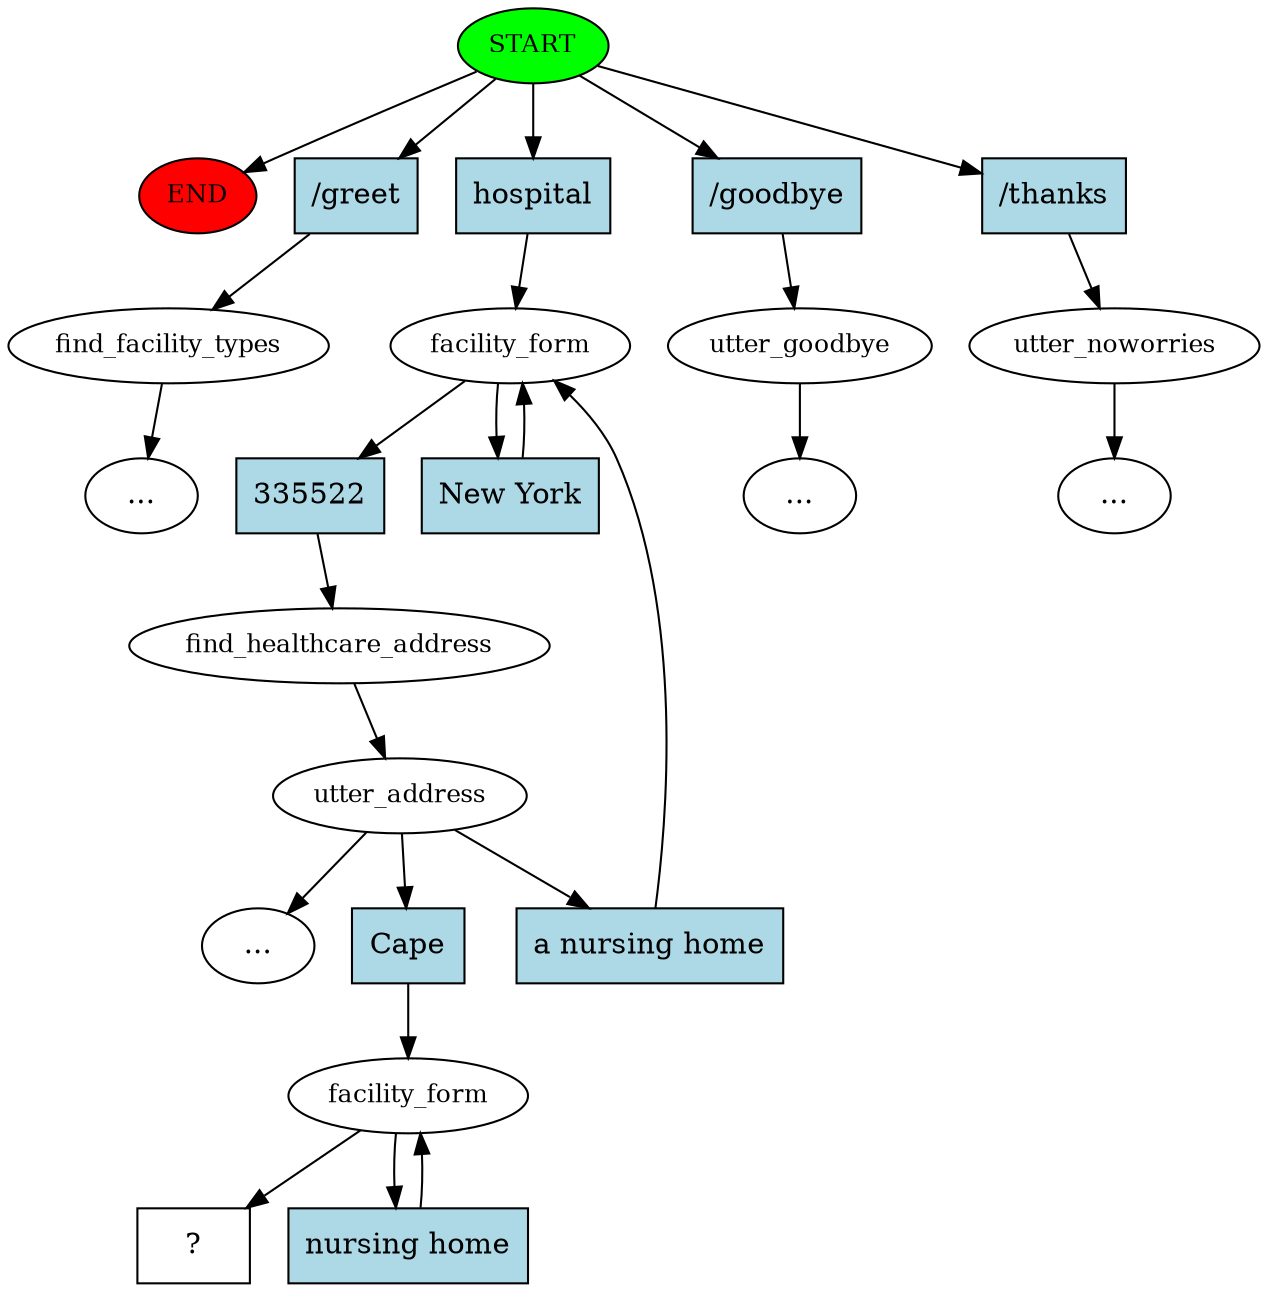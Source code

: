digraph  {
0 [class="start active", fillcolor=green, fontsize=12, label=START, style=filled];
"-1" [class=end, fillcolor=red, fontsize=12, label=END, style=filled];
1 [class="", fontsize=12, label=find_facility_types];
"-4" [class=ellipsis, label="..."];
3 [class=active, fontsize=12, label=facility_form];
4 [class=active, fontsize=12, label=find_healthcare_address];
5 [class=active, fontsize=12, label=utter_address];
"-5" [class=ellipsis, label="..."];
6 [class="", fontsize=12, label=utter_goodbye];
"-6" [class=ellipsis, label="..."];
7 [class="", fontsize=12, label=utter_noworries];
"-7" [class=ellipsis, label="..."];
15 [class=active, fontsize=12, label=facility_form];
17 [class="intent dashed active", label="  ?  ", shape=rect];
18 [class=intent, fillcolor=lightblue, label="/greet", shape=rect, style=filled];
19 [class="intent active", fillcolor=lightblue, label=hospital, shape=rect, style=filled];
20 [class=intent, fillcolor=lightblue, label="/goodbye", shape=rect, style=filled];
21 [class=intent, fillcolor=lightblue, label="/thanks", shape=rect, style=filled];
22 [class="intent active", fillcolor=lightblue, label=335522, shape=rect, style=filled];
23 [class="intent active", fillcolor=lightblue, label="New York", shape=rect, style=filled];
24 [class="intent active", fillcolor=lightblue, label=Cape, shape=rect, style=filled];
25 [class="intent active", fillcolor=lightblue, label="a nursing home", shape=rect, style=filled];
26 [class="intent active", fillcolor=lightblue, label="nursing home", shape=rect, style=filled];
0 -> "-1"  [class="", key=NONE, label=""];
0 -> 18  [class="", key=0];
0 -> 19  [class=active, key=0];
0 -> 20  [class="", key=0];
0 -> 21  [class="", key=0];
1 -> "-4"  [class="", key=NONE, label=""];
3 -> 22  [class=active, key=0];
3 -> 23  [class=active, key=0];
4 -> 5  [class=active, key=NONE, label=""];
5 -> "-5"  [class="", key=NONE, label=""];
5 -> 24  [class=active, key=0];
5 -> 25  [class=active, key=0];
6 -> "-6"  [class="", key=NONE, label=""];
7 -> "-7"  [class="", key=NONE, label=""];
15 -> 17  [class=active, key=NONE, label=""];
15 -> 26  [class=active, key=0];
18 -> 1  [class="", key=0];
19 -> 3  [class=active, key=0];
20 -> 6  [class="", key=0];
21 -> 7  [class="", key=0];
22 -> 4  [class=active, key=0];
23 -> 3  [class=active, key=0];
24 -> 15  [class=active, key=0];
25 -> 3  [class=active, key=0];
26 -> 15  [class=active, key=0];
}
